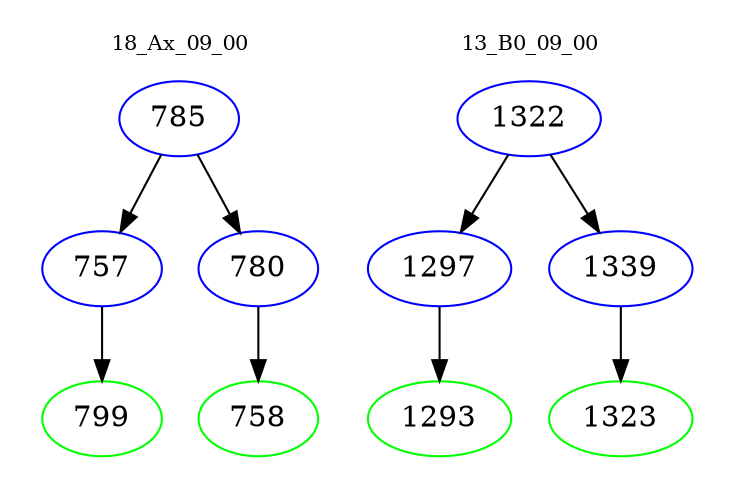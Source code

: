 digraph{
subgraph cluster_0 {
color = white
label = "18_Ax_09_00";
fontsize=10;
T0_785 [label="785", color="blue"]
T0_785 -> T0_757 [color="black"]
T0_757 [label="757", color="blue"]
T0_757 -> T0_799 [color="black"]
T0_799 [label="799", color="green"]
T0_785 -> T0_780 [color="black"]
T0_780 [label="780", color="blue"]
T0_780 -> T0_758 [color="black"]
T0_758 [label="758", color="green"]
}
subgraph cluster_1 {
color = white
label = "13_B0_09_00";
fontsize=10;
T1_1322 [label="1322", color="blue"]
T1_1322 -> T1_1297 [color="black"]
T1_1297 [label="1297", color="blue"]
T1_1297 -> T1_1293 [color="black"]
T1_1293 [label="1293", color="green"]
T1_1322 -> T1_1339 [color="black"]
T1_1339 [label="1339", color="blue"]
T1_1339 -> T1_1323 [color="black"]
T1_1323 [label="1323", color="green"]
}
}
